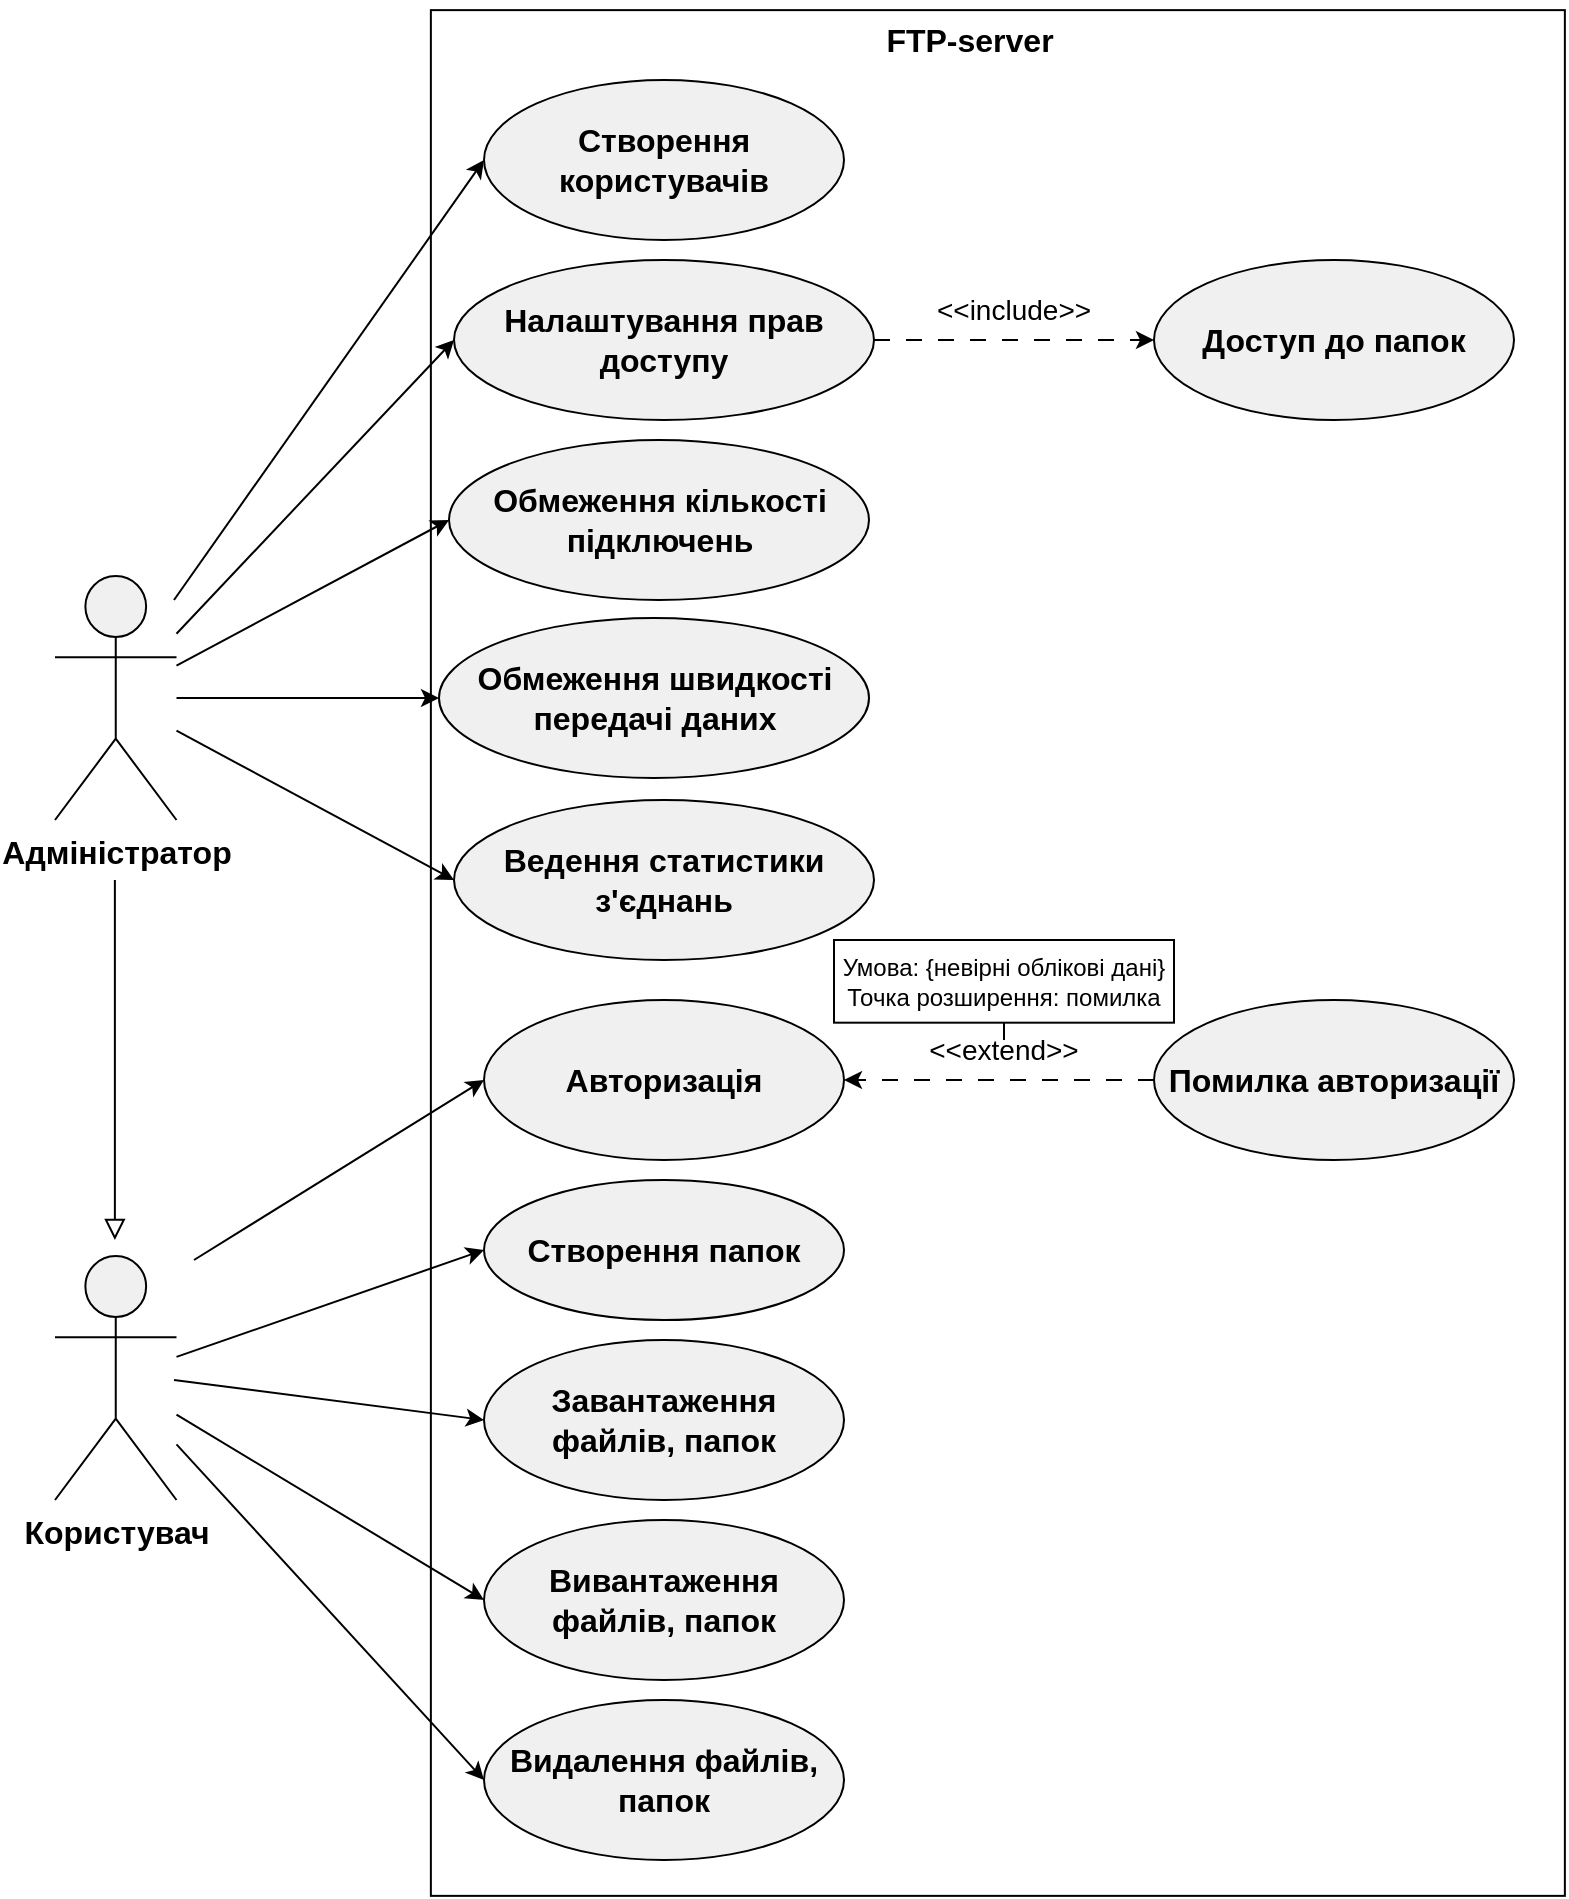 <mxfile version="24.8.3">
  <diagram name="Сторінка-1" id="UvdMJV9_GIe6cro4G2kr">
    <mxGraphModel dx="1302" dy="671" grid="1" gridSize="10" guides="1" tooltips="1" connect="1" arrows="1" fold="1" page="1" pageScale="1" pageWidth="827" pageHeight="1169" math="0" shadow="0">
      <root>
        <mxCell id="0" />
        <mxCell id="1" parent="0" />
        <mxCell id="F0rOSps_3qiA4jYZ8Of5-2" value="" style="rounded=0;whiteSpace=wrap;html=1;rotation=90;" parent="1" vertex="1">
          <mxGeometry x="70.5" y="413" width="942.87" height="567" as="geometry" />
        </mxCell>
        <mxCell id="F0rOSps_3qiA4jYZ8Of5-3" value="&lt;font size=&quot;1&quot; style=&quot;&quot;&gt;&lt;b style=&quot;font-size: 16px;&quot;&gt;FTP-server&lt;/b&gt;&lt;/font&gt;" style="text;html=1;align=center;verticalAlign=middle;whiteSpace=wrap;rounded=0;" parent="1" vertex="1">
          <mxGeometry x="446.51" y="220" width="161.5" height="40" as="geometry" />
        </mxCell>
        <mxCell id="F0rOSps_3qiA4jYZ8Of5-4" value="&lt;font style=&quot;font-size: 16px;&quot;&gt;&lt;b&gt;Адміністратор&lt;/b&gt;&lt;/font&gt;&lt;div style=&quot;font-size: 16px;&quot;&gt;&lt;span style=&quot;&quot;&gt;&lt;br&gt;&lt;/span&gt;&lt;/div&gt;" style="shape=umlActor;verticalLabelPosition=bottom;verticalAlign=top;html=1;outlineConnect=0;fillColor=#f0f0f0;" parent="1" vertex="1">
          <mxGeometry x="70.5" y="508" width="60.75" height="122" as="geometry" />
        </mxCell>
        <mxCell id="F0rOSps_3qiA4jYZ8Of5-5" value="&lt;div style=&quot;font-size: 16px;&quot;&gt;&lt;span style=&quot;&quot;&gt;&lt;b&gt;Користувач&lt;/b&gt;&lt;/span&gt;&lt;/div&gt;&lt;div style=&quot;font-size: 16px;&quot;&gt;&lt;span style=&quot;&quot;&gt;&lt;br&gt;&lt;/span&gt;&lt;/div&gt;" style="shape=umlActor;verticalLabelPosition=bottom;verticalAlign=top;html=1;outlineConnect=0;fillColor=#f0f0f0;" parent="1" vertex="1">
          <mxGeometry x="70.5" y="848" width="60.75" height="122" as="geometry" />
        </mxCell>
        <mxCell id="F0rOSps_3qiA4jYZ8Of5-6" value="&lt;font style=&quot;font-size: 16px;&quot;&gt;&lt;b&gt;Авторизація&lt;/b&gt;&lt;/font&gt;" style="ellipse;whiteSpace=wrap;html=1;fillColor=#f0f0f0;" parent="1" vertex="1">
          <mxGeometry x="285" y="720" width="180" height="80" as="geometry" />
        </mxCell>
        <mxCell id="F0rOSps_3qiA4jYZ8Of5-7" value="&lt;font style=&quot;font-size: 16px;&quot;&gt;&lt;b&gt;Створення користувачів&lt;/b&gt;&lt;/font&gt;" style="ellipse;whiteSpace=wrap;html=1;fillColor=#f0f0f0;" parent="1" vertex="1">
          <mxGeometry x="285" y="260" width="180" height="80" as="geometry" />
        </mxCell>
        <mxCell id="F0rOSps_3qiA4jYZ8Of5-8" value="&lt;div style=&quot;&quot;&gt;&lt;span style=&quot;background-color: initial;&quot;&gt;&lt;font style=&quot;font-size: 16px;&quot;&gt;&lt;b&gt;Налаштування прав доступу&lt;/b&gt;&lt;/font&gt;&lt;/span&gt;&lt;/div&gt;" style="ellipse;whiteSpace=wrap;html=1;align=center;fillColor=#f0f0f0;" parent="1" vertex="1">
          <mxGeometry x="270" y="350" width="210" height="80" as="geometry" />
        </mxCell>
        <mxCell id="F0rOSps_3qiA4jYZ8Of5-9" value="&lt;font style=&quot;font-size: 16px;&quot;&gt;&lt;b&gt;Обмеження кількості підключень&lt;/b&gt;&lt;/font&gt;" style="ellipse;whiteSpace=wrap;html=1;fillColor=#f0f0f0;" parent="1" vertex="1">
          <mxGeometry x="267.5" y="440" width="210" height="80" as="geometry" />
        </mxCell>
        <mxCell id="F0rOSps_3qiA4jYZ8Of5-10" value="&lt;font style=&quot;font-size: 16px;&quot;&gt;&lt;b&gt;Обмеження швидкості передачі даних&lt;/b&gt;&lt;/font&gt;" style="ellipse;whiteSpace=wrap;html=1;fillColor=#f0f0f0;" parent="1" vertex="1">
          <mxGeometry x="262.5" y="529" width="215" height="80" as="geometry" />
        </mxCell>
        <mxCell id="F0rOSps_3qiA4jYZ8Of5-12" value="&lt;font style=&quot;font-size: 16px;&quot;&gt;&lt;b&gt;Створення папок&lt;/b&gt;&lt;/font&gt;" style="ellipse;whiteSpace=wrap;html=1;fillColor=#f0f0f0;" parent="1" vertex="1">
          <mxGeometry x="285" y="810" width="180" height="70" as="geometry" />
        </mxCell>
        <mxCell id="F0rOSps_3qiA4jYZ8Of5-13" value="&lt;font style=&quot;font-size: 16px;&quot;&gt;&lt;b&gt;Завантаження файлів, папок&lt;/b&gt;&lt;/font&gt;" style="ellipse;whiteSpace=wrap;html=1;fillColor=#f0f0f0;" parent="1" vertex="1">
          <mxGeometry x="285" y="890" width="180" height="80" as="geometry" />
        </mxCell>
        <mxCell id="F0rOSps_3qiA4jYZ8Of5-14" value="&lt;font style=&quot;font-size: 16px;&quot;&gt;&lt;b&gt;Вивантаження файлів, папок&lt;/b&gt;&lt;/font&gt;" style="ellipse;whiteSpace=wrap;html=1;fillColor=#f0f0f0;" parent="1" vertex="1">
          <mxGeometry x="285" y="980" width="180" height="80" as="geometry" />
        </mxCell>
        <mxCell id="F0rOSps_3qiA4jYZ8Of5-15" value="&lt;font style=&quot;font-size: 16px;&quot;&gt;&lt;b&gt;Видалення файлів, п&lt;/b&gt;&lt;/font&gt;&lt;b style=&quot;font-size: 16px; background-color: initial;&quot;&gt;апок&lt;/b&gt;" style="ellipse;whiteSpace=wrap;html=1;fillColor=#f0f0f0;" parent="1" vertex="1">
          <mxGeometry x="285" y="1070" width="180" height="80" as="geometry" />
        </mxCell>
        <mxCell id="F0rOSps_3qiA4jYZ8Of5-18" value="&lt;font style=&quot;font-size: 16px;&quot;&gt;&lt;b&gt;Доступ до папок&lt;/b&gt;&lt;/font&gt;" style="ellipse;whiteSpace=wrap;html=1;fillColor=#f0f0f0;" parent="1" vertex="1">
          <mxGeometry x="620" y="350" width="180" height="80" as="geometry" />
        </mxCell>
        <mxCell id="F0rOSps_3qiA4jYZ8Of5-19" value="&lt;font style=&quot;font-size: 16px;&quot;&gt;&lt;b&gt;Помилка авторизації&lt;/b&gt;&lt;/font&gt;" style="ellipse;whiteSpace=wrap;html=1;fillColor=#f0f0f0;" parent="1" vertex="1">
          <mxGeometry x="620" y="720" width="180" height="80" as="geometry" />
        </mxCell>
        <mxCell id="F0rOSps_3qiA4jYZ8Of5-20" value="" style="endArrow=classic;html=1;rounded=0;exitX=0;exitY=0.5;exitDx=0;exitDy=0;entryX=1;entryY=0.5;entryDx=0;entryDy=0;strokeColor=default;dashed=1;dashPattern=8 8;" parent="1" source="F0rOSps_3qiA4jYZ8Of5-19" target="F0rOSps_3qiA4jYZ8Of5-6" edge="1">
          <mxGeometry width="50" height="50" relative="1" as="geometry">
            <mxPoint x="550.578" y="271.245" as="sourcePoint" />
            <mxPoint x="540" y="350" as="targetPoint" />
          </mxGeometry>
        </mxCell>
        <mxCell id="F0rOSps_3qiA4jYZ8Of5-21" value="" style="endArrow=classic;html=1;rounded=0;exitX=1;exitY=0.5;exitDx=0;exitDy=0;strokeColor=default;dashed=1;dashPattern=8 8;entryX=0;entryY=0.5;entryDx=0;entryDy=0;" parent="1" edge="1" target="F0rOSps_3qiA4jYZ8Of5-18" source="F0rOSps_3qiA4jYZ8Of5-8">
          <mxGeometry width="50" height="50" relative="1" as="geometry">
            <mxPoint x="608" y="389.58" as="sourcePoint" />
            <mxPoint x="480" y="389.58" as="targetPoint" />
          </mxGeometry>
        </mxCell>
        <mxCell id="F0rOSps_3qiA4jYZ8Of5-23" value="&lt;font style=&quot;font-size: 14px;&quot;&gt;&amp;lt;&amp;lt;extend&amp;gt;&amp;gt;&lt;/font&gt;" style="text;html=1;align=center;verticalAlign=middle;whiteSpace=wrap;rounded=0;" parent="1" vertex="1">
          <mxGeometry x="515" y="730" width="60" height="30" as="geometry" />
        </mxCell>
        <mxCell id="F0rOSps_3qiA4jYZ8Of5-24" value="&lt;font style=&quot;font-size: 14px;&quot;&gt;&amp;lt;&amp;lt;include&lt;/font&gt;&lt;span style=&quot;background-color: initial; font-size: 14px;&quot;&gt;&amp;gt;&amp;gt;&lt;/span&gt;" style="text;html=1;align=center;verticalAlign=middle;whiteSpace=wrap;rounded=0;" parent="1" vertex="1">
          <mxGeometry x="520" y="360" width="60" height="30" as="geometry" />
        </mxCell>
        <mxCell id="F0rOSps_3qiA4jYZ8Of5-27" value="" style="endArrow=classic;html=1;rounded=0;entryX=0;entryY=0.5;entryDx=0;entryDy=0;" parent="1" target="F0rOSps_3qiA4jYZ8Of5-7" edge="1">
          <mxGeometry width="50" height="50" relative="1" as="geometry">
            <mxPoint x="130" y="520" as="sourcePoint" />
            <mxPoint x="120" y="640" as="targetPoint" />
          </mxGeometry>
        </mxCell>
        <mxCell id="F0rOSps_3qiA4jYZ8Of5-28" value="" style="endArrow=classic;html=1;rounded=0;entryX=0;entryY=0.5;entryDx=0;entryDy=0;targetPerimeterSpacing=0;sourcePerimeterSpacing=0;" parent="1" source="F0rOSps_3qiA4jYZ8Of5-4" target="F0rOSps_3qiA4jYZ8Of5-8" edge="1">
          <mxGeometry width="50" height="50" relative="1" as="geometry">
            <mxPoint x="140" y="481" as="sourcePoint" />
            <mxPoint x="170" y="640" as="targetPoint" />
          </mxGeometry>
        </mxCell>
        <mxCell id="F0rOSps_3qiA4jYZ8Of5-29" value="" style="endArrow=classic;html=1;rounded=0;entryX=0;entryY=0.5;entryDx=0;entryDy=0;" parent="1" source="F0rOSps_3qiA4jYZ8Of5-4" target="F0rOSps_3qiA4jYZ8Of5-9" edge="1">
          <mxGeometry width="50" height="50" relative="1" as="geometry">
            <mxPoint x="80" y="710" as="sourcePoint" />
            <mxPoint x="130" y="660" as="targetPoint" />
          </mxGeometry>
        </mxCell>
        <mxCell id="F0rOSps_3qiA4jYZ8Of5-30" value="" style="endArrow=classic;html=1;rounded=0;entryX=0;entryY=0.5;entryDx=0;entryDy=0;" parent="1" source="F0rOSps_3qiA4jYZ8Of5-4" target="F0rOSps_3qiA4jYZ8Of5-10" edge="1">
          <mxGeometry width="50" height="50" relative="1" as="geometry">
            <mxPoint x="60" y="710" as="sourcePoint" />
            <mxPoint x="110" y="660" as="targetPoint" />
          </mxGeometry>
        </mxCell>
        <mxCell id="F0rOSps_3qiA4jYZ8Of5-31" value="" style="endArrow=classic;html=1;rounded=0;entryX=0;entryY=0.5;entryDx=0;entryDy=0;" parent="1" source="F0rOSps_3qiA4jYZ8Of5-4" target="F0rOSps_3qiA4jYZ8Of5-11" edge="1">
          <mxGeometry width="50" height="50" relative="1" as="geometry">
            <mxPoint x="160" y="650" as="sourcePoint" />
            <mxPoint x="140" y="710" as="targetPoint" />
          </mxGeometry>
        </mxCell>
        <mxCell id="F0rOSps_3qiA4jYZ8Of5-32" value="" style="endArrow=block;html=1;rounded=0;strokeColor=default;endFill=0;strokeWidth=1;endSize=8;" parent="1" edge="1">
          <mxGeometry width="50" height="50" relative="1" as="geometry">
            <mxPoint x="100.44" y="660" as="sourcePoint" />
            <mxPoint x="100.44" y="840" as="targetPoint" />
          </mxGeometry>
        </mxCell>
        <mxCell id="F0rOSps_3qiA4jYZ8Of5-33" value="" style="endArrow=classic;html=1;rounded=0;entryX=0;entryY=0.5;entryDx=0;entryDy=0;" parent="1" source="F0rOSps_3qiA4jYZ8Of5-5" target="F0rOSps_3qiA4jYZ8Of5-12" edge="1">
          <mxGeometry width="50" height="50" relative="1" as="geometry">
            <mxPoint x="-100" y="970" as="sourcePoint" />
            <mxPoint x="-50" y="920" as="targetPoint" />
          </mxGeometry>
        </mxCell>
        <mxCell id="F0rOSps_3qiA4jYZ8Of5-34" value="" style="endArrow=classic;html=1;rounded=0;entryX=0;entryY=0.5;entryDx=0;entryDy=0;" parent="1" target="F0rOSps_3qiA4jYZ8Of5-13" edge="1">
          <mxGeometry width="50" height="50" relative="1" as="geometry">
            <mxPoint x="130" y="910" as="sourcePoint" />
            <mxPoint x="130" y="1050" as="targetPoint" />
          </mxGeometry>
        </mxCell>
        <mxCell id="F0rOSps_3qiA4jYZ8Of5-35" value="" style="endArrow=classic;html=1;rounded=0;entryX=0;entryY=0.5;entryDx=0;entryDy=0;" parent="1" source="F0rOSps_3qiA4jYZ8Of5-5" target="F0rOSps_3qiA4jYZ8Of5-14" edge="1">
          <mxGeometry width="50" height="50" relative="1" as="geometry">
            <mxPoint x="90" y="1110" as="sourcePoint" />
            <mxPoint x="140" y="1060" as="targetPoint" />
          </mxGeometry>
        </mxCell>
        <mxCell id="F0rOSps_3qiA4jYZ8Of5-36" value="" style="endArrow=classic;html=1;rounded=0;entryX=0;entryY=0.5;entryDx=0;entryDy=0;" parent="1" source="F0rOSps_3qiA4jYZ8Of5-5" target="F0rOSps_3qiA4jYZ8Of5-15" edge="1">
          <mxGeometry width="50" height="50" relative="1" as="geometry">
            <mxPoint x="80" y="1090" as="sourcePoint" />
            <mxPoint x="130" y="1040" as="targetPoint" />
          </mxGeometry>
        </mxCell>
        <mxCell id="nnPJU36ubpt1Rap7rljA-2" value="" style="endArrow=classic;html=1;rounded=0;entryX=0;entryY=0.5;entryDx=0;entryDy=0;" parent="1" target="F0rOSps_3qiA4jYZ8Of5-6" edge="1">
          <mxGeometry width="50" height="50" relative="1" as="geometry">
            <mxPoint x="140" y="850" as="sourcePoint" />
            <mxPoint x="200" y="780" as="targetPoint" />
          </mxGeometry>
        </mxCell>
        <mxCell id="fOVUKI8mmc9ir-H8isCw-5" value="" style="rounded=0;whiteSpace=wrap;html=1;" vertex="1" parent="1">
          <mxGeometry x="460" y="690" width="170" height="41.34" as="geometry" />
        </mxCell>
        <mxCell id="F0rOSps_3qiA4jYZ8Of5-11" value="&lt;font style=&quot;font-size: 16px;&quot;&gt;&lt;b&gt;Ведення статистики з&#39;єднань&lt;/b&gt;&lt;/font&gt;" style="ellipse;whiteSpace=wrap;html=1;fillColor=#f0f0f0;" parent="1" vertex="1">
          <mxGeometry x="270" y="620" width="210" height="80" as="geometry" />
        </mxCell>
        <mxCell id="fOVUKI8mmc9ir-H8isCw-7" value="" style="endArrow=none;html=1;rounded=0;entryX=0.5;entryY=1;entryDx=0;entryDy=0;" edge="1" parent="1" target="fOVUKI8mmc9ir-H8isCw-8">
          <mxGeometry width="50" height="50" relative="1" as="geometry">
            <mxPoint x="545" y="740" as="sourcePoint" />
            <mxPoint x="545.06" y="730.0" as="targetPoint" />
          </mxGeometry>
        </mxCell>
        <mxCell id="fOVUKI8mmc9ir-H8isCw-8" value="&lt;div style=&quot;&quot;&gt;&lt;span style=&quot;background-color: initial;&quot;&gt;&lt;font style=&quot;font-size: 12px;&quot;&gt;Умова: {невірні облікові дані}&lt;/font&gt;&lt;/span&gt;&lt;/div&gt;&lt;div style=&quot;&quot;&gt;&lt;span style=&quot;background-color: initial;&quot;&gt;&lt;font style=&quot;font-size: 12px;&quot;&gt;Точка розширення: помилка&lt;/font&gt;&lt;/span&gt;&lt;/div&gt;" style="text;html=1;align=center;verticalAlign=middle;whiteSpace=wrap;rounded=0;" vertex="1" parent="1">
          <mxGeometry x="460" y="690" width="170" height="41.34" as="geometry" />
        </mxCell>
      </root>
    </mxGraphModel>
  </diagram>
</mxfile>
